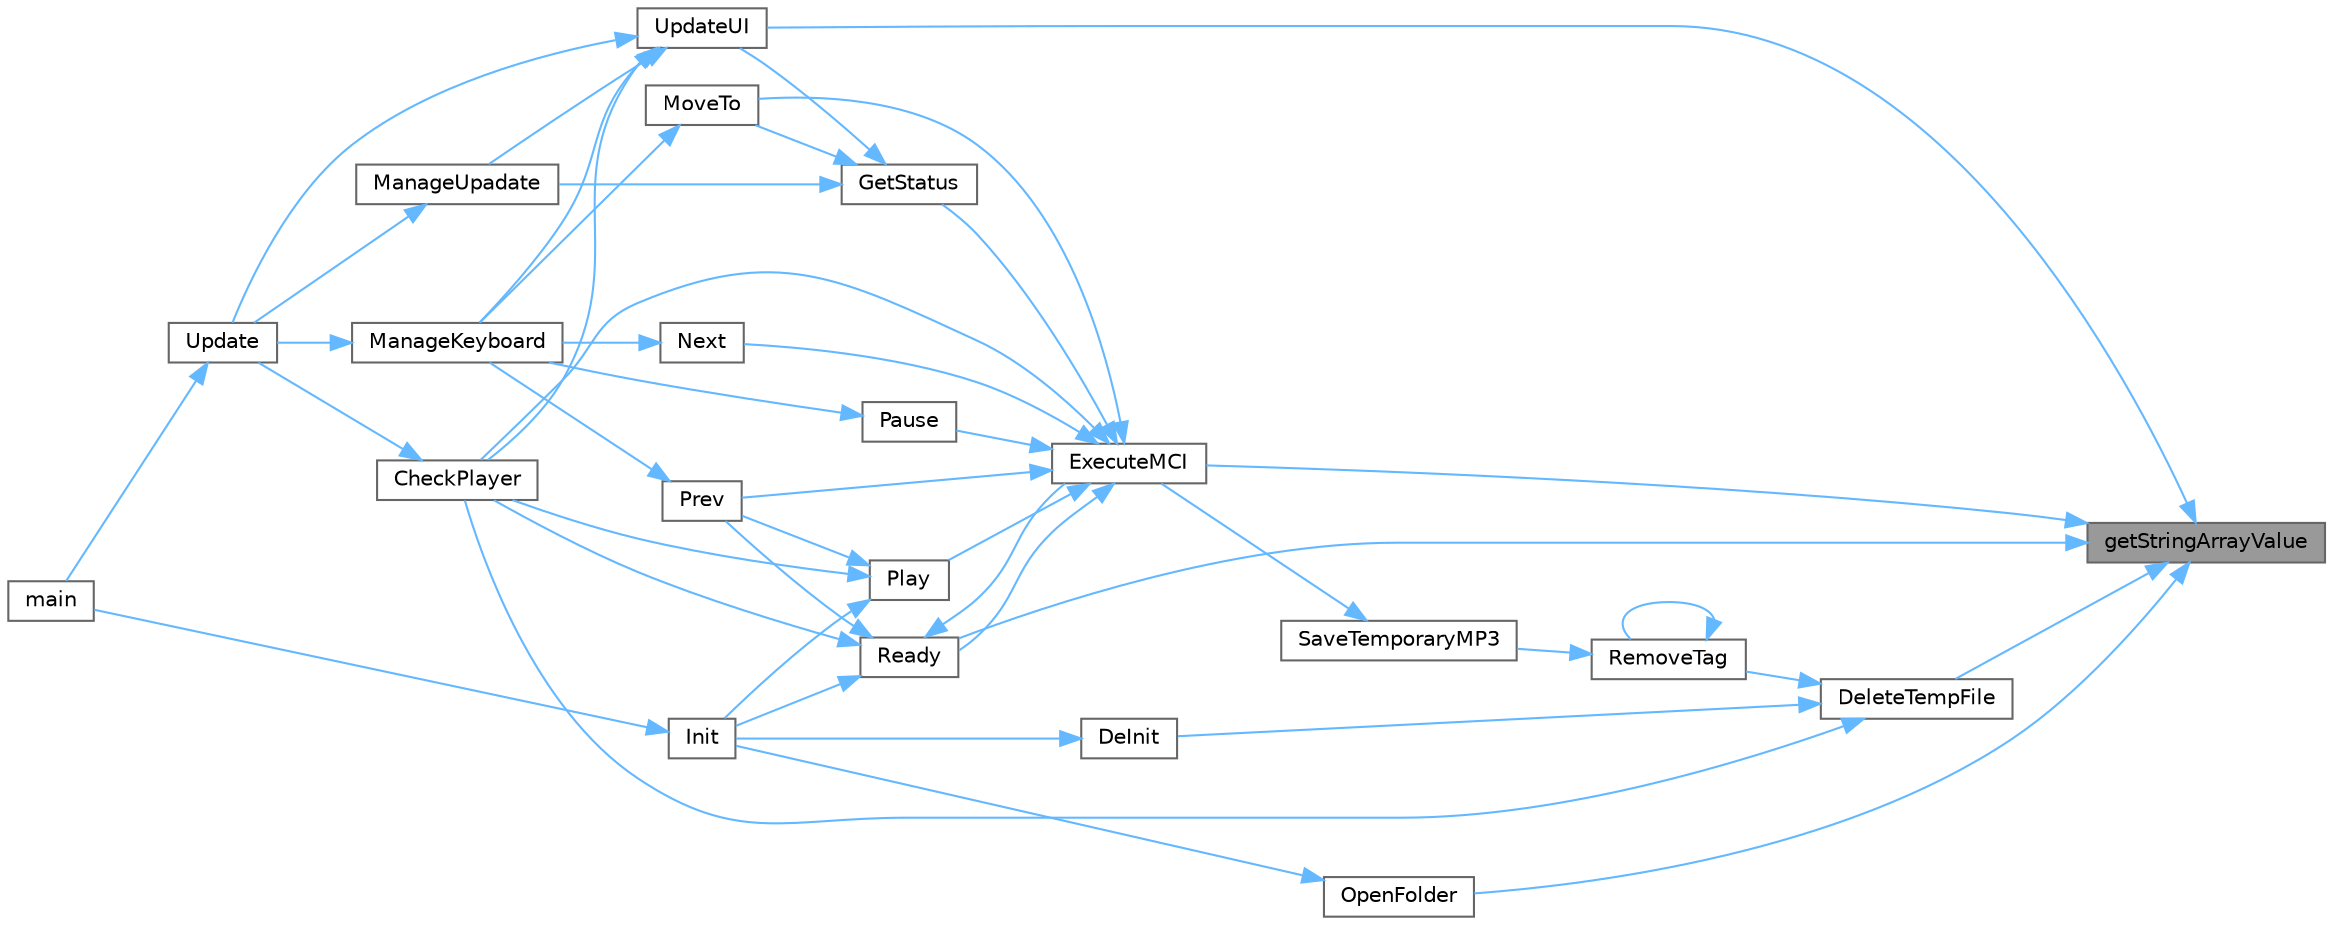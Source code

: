 digraph "getStringArrayValue"
{
 // LATEX_PDF_SIZE
  bgcolor="transparent";
  edge [fontname=Helvetica,fontsize=10,labelfontname=Helvetica,labelfontsize=10];
  node [fontname=Helvetica,fontsize=10,shape=box,height=0.2,width=0.4];
  rankdir="RL";
  Node1 [id="Node000001",label="getStringArrayValue",height=0.2,width=0.4,color="gray40", fillcolor="grey60", style="filled", fontcolor="black",tooltip=" "];
  Node1 -> Node2 [id="edge1_Node000001_Node000002",dir="back",color="steelblue1",style="solid",tooltip=" "];
  Node2 [id="Node000002",label="DeleteTempFile",height=0.2,width=0.4,color="grey40", fillcolor="white", style="filled",URL="$file_manager_8cpp.html#ab5e94040b110d1f6ce242bc146dd907a",tooltip=" "];
  Node2 -> Node3 [id="edge2_Node000002_Node000003",dir="back",color="steelblue1",style="solid",tooltip=" "];
  Node3 [id="Node000003",label="CheckPlayer",height=0.2,width=0.4,color="grey40", fillcolor="white", style="filled",URL="$music_player_8cpp.html#aa657919bde438eaf13d0e8add07f737f",tooltip=" "];
  Node3 -> Node4 [id="edge3_Node000003_Node000004",dir="back",color="steelblue1",style="solid",tooltip=" "];
  Node4 [id="Node000004",label="Update",height=0.2,width=0.4,color="grey40", fillcolor="white", style="filled",URL="$main_8cpp.html#aec0783b5a136e042adcc47bae4fe5291",tooltip=" "];
  Node4 -> Node5 [id="edge4_Node000004_Node000005",dir="back",color="steelblue1",style="solid",tooltip=" "];
  Node5 [id="Node000005",label="main",height=0.2,width=0.4,color="grey40", fillcolor="white", style="filled",URL="$main_8cpp.html#ae66f6b31b5ad750f1fe042a706a4e3d4",tooltip=" "];
  Node2 -> Node6 [id="edge5_Node000002_Node000006",dir="back",color="steelblue1",style="solid",tooltip=" "];
  Node6 [id="Node000006",label="DeInit",height=0.2,width=0.4,color="grey40", fillcolor="white", style="filled",URL="$main_8cpp.html#ae683d1e0dd5b7166d03468c06e04907c",tooltip=" "];
  Node6 -> Node7 [id="edge6_Node000006_Node000007",dir="back",color="steelblue1",style="solid",tooltip=" "];
  Node7 [id="Node000007",label="Init",height=0.2,width=0.4,color="grey40", fillcolor="white", style="filled",URL="$main_8cpp.html#a1e3b6d38df0786ccf7f938d60e386aae",tooltip=" "];
  Node7 -> Node5 [id="edge7_Node000007_Node000005",dir="back",color="steelblue1",style="solid",tooltip=" "];
  Node2 -> Node8 [id="edge8_Node000002_Node000008",dir="back",color="steelblue1",style="solid",tooltip=" "];
  Node8 [id="Node000008",label="RemoveTag",height=0.2,width=0.4,color="grey40", fillcolor="white", style="filled",URL="$file_manager_8cpp.html#ad55f46581d81a52cb1dda780833bf687",tooltip=" "];
  Node8 -> Node8 [id="edge9_Node000008_Node000008",dir="back",color="steelblue1",style="solid",tooltip=" "];
  Node8 -> Node9 [id="edge10_Node000008_Node000009",dir="back",color="steelblue1",style="solid",tooltip=" "];
  Node9 [id="Node000009",label="SaveTemporaryMP3",height=0.2,width=0.4,color="grey40", fillcolor="white", style="filled",URL="$file_manager_8cpp.html#a228af4c49d625b5dcbe3dd03090b9866",tooltip=" "];
  Node9 -> Node10 [id="edge11_Node000009_Node000010",dir="back",color="steelblue1",style="solid",tooltip=" "];
  Node10 [id="Node000010",label="ExecuteMCI",height=0.2,width=0.4,color="grey40", fillcolor="white", style="filled",URL="$music_player_8cpp.html#a845a2209b10e92fb6e4fcbc0fbb8a8a4",tooltip=" "];
  Node10 -> Node3 [id="edge12_Node000010_Node000003",dir="back",color="steelblue1",style="solid",tooltip=" "];
  Node10 -> Node11 [id="edge13_Node000010_Node000011",dir="back",color="steelblue1",style="solid",tooltip=" "];
  Node11 [id="Node000011",label="GetStatus",height=0.2,width=0.4,color="grey40", fillcolor="white", style="filled",URL="$music_player_8cpp.html#a133ffa0437a422ffdb948b05f9310f1d",tooltip=" "];
  Node11 -> Node12 [id="edge14_Node000011_Node000012",dir="back",color="steelblue1",style="solid",tooltip=" "];
  Node12 [id="Node000012",label="ManageUpadate",height=0.2,width=0.4,color="grey40", fillcolor="white", style="filled",URL="$main_8cpp.html#afb6a73354a679f3501f4daeb26d6ad48",tooltip=" "];
  Node12 -> Node4 [id="edge15_Node000012_Node000004",dir="back",color="steelblue1",style="solid",tooltip=" "];
  Node11 -> Node13 [id="edge16_Node000011_Node000013",dir="back",color="steelblue1",style="solid",tooltip=" "];
  Node13 [id="Node000013",label="MoveTo",height=0.2,width=0.4,color="grey40", fillcolor="white", style="filled",URL="$music_player_8cpp.html#a2f5ad38e6e6d05e643ff8e0a801f20ec",tooltip=" "];
  Node13 -> Node14 [id="edge17_Node000013_Node000014",dir="back",color="steelblue1",style="solid",tooltip=" "];
  Node14 [id="Node000014",label="ManageKeyboard",height=0.2,width=0.4,color="grey40", fillcolor="white", style="filled",URL="$main_8cpp.html#a7aaf9bbe483841747e20d977f94977f4",tooltip=" "];
  Node14 -> Node4 [id="edge18_Node000014_Node000004",dir="back",color="steelblue1",style="solid",tooltip=" "];
  Node11 -> Node15 [id="edge19_Node000011_Node000015",dir="back",color="steelblue1",style="solid",tooltip=" "];
  Node15 [id="Node000015",label="UpdateUI",height=0.2,width=0.4,color="grey40", fillcolor="white", style="filled",URL="$player_u_i_8cpp.html#a0ed0f34fce6fb0d1c106dc480f61790a",tooltip=" "];
  Node15 -> Node3 [id="edge20_Node000015_Node000003",dir="back",color="steelblue1",style="solid",tooltip=" "];
  Node15 -> Node14 [id="edge21_Node000015_Node000014",dir="back",color="steelblue1",style="solid",tooltip=" "];
  Node15 -> Node12 [id="edge22_Node000015_Node000012",dir="back",color="steelblue1",style="solid",tooltip=" "];
  Node15 -> Node4 [id="edge23_Node000015_Node000004",dir="back",color="steelblue1",style="solid",tooltip=" "];
  Node10 -> Node13 [id="edge24_Node000010_Node000013",dir="back",color="steelblue1",style="solid",tooltip=" "];
  Node10 -> Node16 [id="edge25_Node000010_Node000016",dir="back",color="steelblue1",style="solid",tooltip=" "];
  Node16 [id="Node000016",label="Next",height=0.2,width=0.4,color="grey40", fillcolor="white", style="filled",URL="$music_player_8cpp.html#a659a293dd51073a1b9560bb80f687705",tooltip=" "];
  Node16 -> Node14 [id="edge26_Node000016_Node000014",dir="back",color="steelblue1",style="solid",tooltip=" "];
  Node10 -> Node17 [id="edge27_Node000010_Node000017",dir="back",color="steelblue1",style="solid",tooltip=" "];
  Node17 [id="Node000017",label="Pause",height=0.2,width=0.4,color="grey40", fillcolor="white", style="filled",URL="$music_player_8cpp.html#a70babc5227ddd16ca31dccc6cec0bb22",tooltip=" "];
  Node17 -> Node14 [id="edge28_Node000017_Node000014",dir="back",color="steelblue1",style="solid",tooltip=" "];
  Node10 -> Node18 [id="edge29_Node000010_Node000018",dir="back",color="steelblue1",style="solid",tooltip=" "];
  Node18 [id="Node000018",label="Play",height=0.2,width=0.4,color="grey40", fillcolor="white", style="filled",URL="$music_player_8cpp.html#a12574569144fb9d22d996965ee42b627",tooltip=" "];
  Node18 -> Node3 [id="edge30_Node000018_Node000003",dir="back",color="steelblue1",style="solid",tooltip=" "];
  Node18 -> Node7 [id="edge31_Node000018_Node000007",dir="back",color="steelblue1",style="solid",tooltip=" "];
  Node18 -> Node19 [id="edge32_Node000018_Node000019",dir="back",color="steelblue1",style="solid",tooltip=" "];
  Node19 [id="Node000019",label="Prev",height=0.2,width=0.4,color="grey40", fillcolor="white", style="filled",URL="$music_player_8cpp.html#aa5e6d1c9afab8f462aebc2ba76b91022",tooltip=" "];
  Node19 -> Node14 [id="edge33_Node000019_Node000014",dir="back",color="steelblue1",style="solid",tooltip=" "];
  Node10 -> Node19 [id="edge34_Node000010_Node000019",dir="back",color="steelblue1",style="solid",tooltip=" "];
  Node10 -> Node20 [id="edge35_Node000010_Node000020",dir="back",color="steelblue1",style="solid",tooltip=" "];
  Node20 [id="Node000020",label="Ready",height=0.2,width=0.4,color="grey40", fillcolor="white", style="filled",URL="$music_player_8cpp.html#a3071137f83027d3caeeb4fd67ff113ef",tooltip=" "];
  Node20 -> Node3 [id="edge36_Node000020_Node000003",dir="back",color="steelblue1",style="solid",tooltip=" "];
  Node20 -> Node10 [id="edge37_Node000020_Node000010",dir="back",color="steelblue1",style="solid",tooltip=" "];
  Node20 -> Node7 [id="edge38_Node000020_Node000007",dir="back",color="steelblue1",style="solid",tooltip=" "];
  Node20 -> Node19 [id="edge39_Node000020_Node000019",dir="back",color="steelblue1",style="solid",tooltip=" "];
  Node1 -> Node10 [id="edge40_Node000001_Node000010",dir="back",color="steelblue1",style="solid",tooltip=" "];
  Node1 -> Node21 [id="edge41_Node000001_Node000021",dir="back",color="steelblue1",style="solid",tooltip=" "];
  Node21 [id="Node000021",label="OpenFolder",height=0.2,width=0.4,color="grey40", fillcolor="white", style="filled",URL="$main_8cpp.html#a7f2950d96e464308233d783b9de888ca",tooltip=" "];
  Node21 -> Node7 [id="edge42_Node000021_Node000007",dir="back",color="steelblue1",style="solid",tooltip=" "];
  Node1 -> Node20 [id="edge43_Node000001_Node000020",dir="back",color="steelblue1",style="solid",tooltip=" "];
  Node1 -> Node15 [id="edge44_Node000001_Node000015",dir="back",color="steelblue1",style="solid",tooltip=" "];
}
